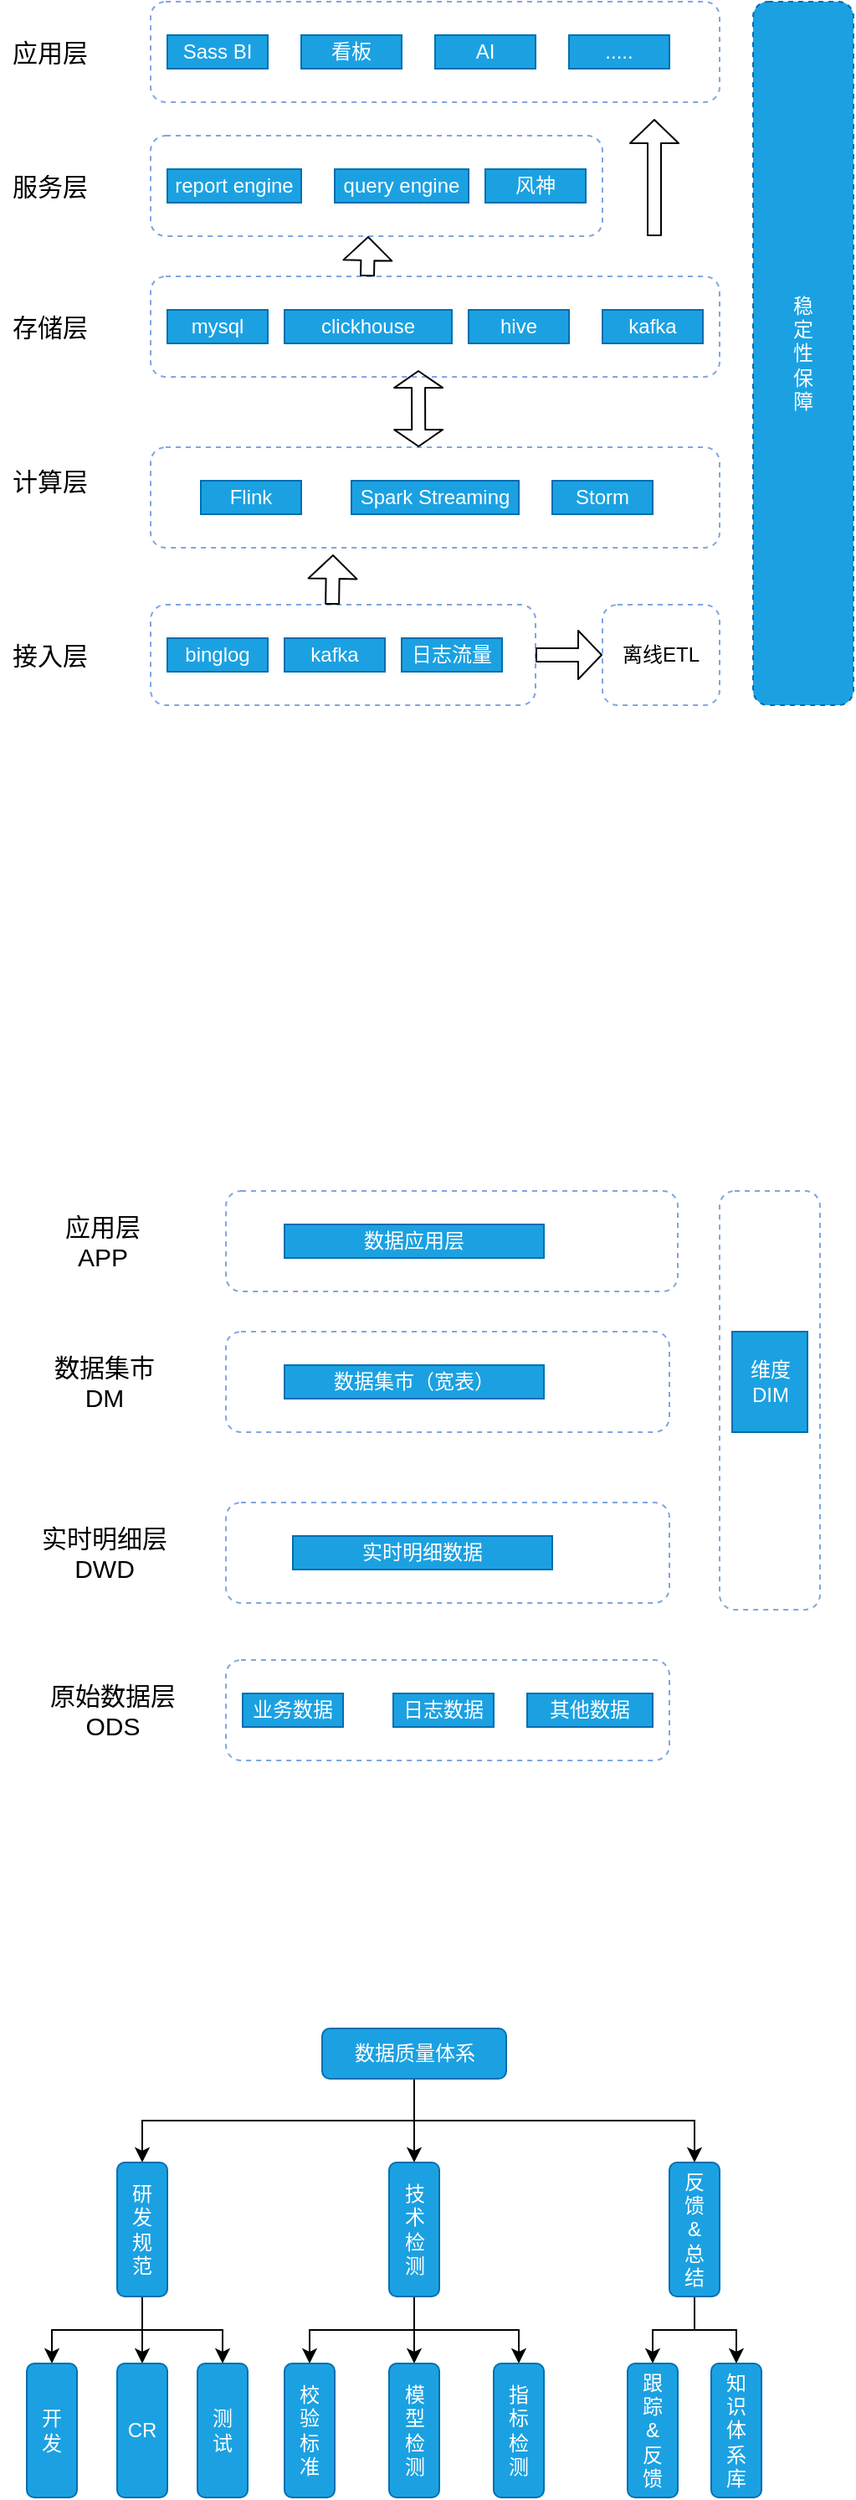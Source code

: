 <mxfile version="13.9.1" type="github">
  <diagram id="M79XpnLEsQZCw-oLoceA" name="Page-1">
    <mxGraphModel dx="1426" dy="826" grid="1" gridSize="10" guides="1" tooltips="1" connect="1" arrows="0" fold="1" page="1" pageScale="1" pageWidth="3300" pageHeight="4681" math="0" shadow="0">
      <root>
        <mxCell id="0" />
        <mxCell id="1" parent="0" />
        <mxCell id="bgfyPfwvlPDdOilsteuH-1" value="" style="rounded=1;whiteSpace=wrap;html=1;dashed=1;strokeColor=#7EA6E0;" parent="1" vertex="1">
          <mxGeometry x="310" y="550" width="230" height="60" as="geometry" />
        </mxCell>
        <mxCell id="bgfyPfwvlPDdOilsteuH-2" value="binglog" style="rounded=0;whiteSpace=wrap;html=1;strokeColor=#006EAF;fillColor=#1ba1e2;fontColor=#ffffff;" parent="1" vertex="1">
          <mxGeometry x="320" y="570" width="60" height="20" as="geometry" />
        </mxCell>
        <mxCell id="bgfyPfwvlPDdOilsteuH-3" value="kafka" style="rounded=0;whiteSpace=wrap;html=1;strokeColor=#006EAF;fillColor=#1ba1e2;fontColor=#ffffff;" parent="1" vertex="1">
          <mxGeometry x="390" y="570" width="60" height="20" as="geometry" />
        </mxCell>
        <mxCell id="bgfyPfwvlPDdOilsteuH-4" value="日志流量" style="rounded=0;whiteSpace=wrap;html=1;strokeColor=#006EAF;fillColor=#1ba1e2;fontColor=#ffffff;" parent="1" vertex="1">
          <mxGeometry x="460" y="570" width="60" height="20" as="geometry" />
        </mxCell>
        <mxCell id="bgfyPfwvlPDdOilsteuH-5" value="&lt;font style=&quot;font-size: 15px&quot;&gt;接入层&lt;/font&gt;" style="text;html=1;strokeColor=none;fillColor=none;align=center;verticalAlign=middle;whiteSpace=wrap;rounded=0;" parent="1" vertex="1">
          <mxGeometry x="220" y="570" width="60" height="20" as="geometry" />
        </mxCell>
        <mxCell id="bgfyPfwvlPDdOilsteuH-6" value="" style="rounded=1;whiteSpace=wrap;html=1;dashed=1;strokeColor=#7EA6E0;" parent="1" vertex="1">
          <mxGeometry x="310" y="456" width="340" height="60" as="geometry" />
        </mxCell>
        <mxCell id="bgfyPfwvlPDdOilsteuH-10" value="Flink" style="rounded=0;whiteSpace=wrap;html=1;strokeColor=#006EAF;fillColor=#1ba1e2;fontColor=#ffffff;" parent="1" vertex="1">
          <mxGeometry x="340" y="476" width="60" height="20" as="geometry" />
        </mxCell>
        <mxCell id="bgfyPfwvlPDdOilsteuH-11" value="Spark Streaming" style="rounded=0;whiteSpace=wrap;html=1;strokeColor=#006EAF;fillColor=#1ba1e2;fontColor=#ffffff;" parent="1" vertex="1">
          <mxGeometry x="430" y="476" width="100" height="20" as="geometry" />
        </mxCell>
        <mxCell id="bgfyPfwvlPDdOilsteuH-12" value="Storm" style="rounded=0;whiteSpace=wrap;html=1;strokeColor=#006EAF;fillColor=#1ba1e2;fontColor=#ffffff;" parent="1" vertex="1">
          <mxGeometry x="550" y="476" width="60" height="20" as="geometry" />
        </mxCell>
        <mxCell id="bgfyPfwvlPDdOilsteuH-13" value="&lt;span style=&quot;font-size: 15px&quot;&gt;计算层&lt;/span&gt;" style="text;html=1;strokeColor=none;fillColor=none;align=center;verticalAlign=middle;whiteSpace=wrap;rounded=0;" parent="1" vertex="1">
          <mxGeometry x="220" y="466" width="60" height="20" as="geometry" />
        </mxCell>
        <mxCell id="bgfyPfwvlPDdOilsteuH-14" value="&lt;span style=&quot;font-size: 15px&quot;&gt;存储层&lt;/span&gt;" style="text;html=1;strokeColor=none;fillColor=none;align=center;verticalAlign=middle;whiteSpace=wrap;rounded=0;" parent="1" vertex="1">
          <mxGeometry x="220" y="374" width="60" height="20" as="geometry" />
        </mxCell>
        <mxCell id="bgfyPfwvlPDdOilsteuH-16" value="" style="rounded=1;whiteSpace=wrap;html=1;dashed=1;strokeColor=#7EA6E0;" parent="1" vertex="1">
          <mxGeometry x="310" y="354" width="340" height="60" as="geometry" />
        </mxCell>
        <mxCell id="bgfyPfwvlPDdOilsteuH-17" value="mysql" style="rounded=0;whiteSpace=wrap;html=1;strokeColor=#006EAF;fillColor=#1ba1e2;fontColor=#ffffff;" parent="1" vertex="1">
          <mxGeometry x="320" y="374" width="60" height="20" as="geometry" />
        </mxCell>
        <mxCell id="bgfyPfwvlPDdOilsteuH-18" value="clickhouse" style="rounded=0;whiteSpace=wrap;html=1;strokeColor=#006EAF;fillColor=#1ba1e2;fontColor=#ffffff;" parent="1" vertex="1">
          <mxGeometry x="390" y="374" width="100" height="20" as="geometry" />
        </mxCell>
        <mxCell id="bgfyPfwvlPDdOilsteuH-19" value="hive" style="rounded=0;whiteSpace=wrap;html=1;strokeColor=#006EAF;fillColor=#1ba1e2;fontColor=#ffffff;" parent="1" vertex="1">
          <mxGeometry x="500" y="374" width="60" height="20" as="geometry" />
        </mxCell>
        <mxCell id="bgfyPfwvlPDdOilsteuH-21" value="kafka" style="rounded=0;whiteSpace=wrap;html=1;strokeColor=#006EAF;fillColor=#1ba1e2;fontColor=#ffffff;" parent="1" vertex="1">
          <mxGeometry x="580" y="374" width="60" height="20" as="geometry" />
        </mxCell>
        <mxCell id="bgfyPfwvlPDdOilsteuH-22" value="&lt;span style=&quot;font-size: 15px&quot;&gt;服务层&lt;/span&gt;" style="text;html=1;strokeColor=none;fillColor=none;align=center;verticalAlign=middle;whiteSpace=wrap;rounded=0;" parent="1" vertex="1">
          <mxGeometry x="220" y="290" width="60" height="20" as="geometry" />
        </mxCell>
        <mxCell id="bgfyPfwvlPDdOilsteuH-23" value="" style="rounded=1;whiteSpace=wrap;html=1;dashed=1;strokeColor=#7EA6E0;" parent="1" vertex="1">
          <mxGeometry x="310" y="270" width="270" height="60" as="geometry" />
        </mxCell>
        <mxCell id="bgfyPfwvlPDdOilsteuH-24" value="report engine" style="rounded=0;whiteSpace=wrap;html=1;strokeColor=#006EAF;fillColor=#1ba1e2;fontColor=#ffffff;" parent="1" vertex="1">
          <mxGeometry x="320" y="290" width="80" height="20" as="geometry" />
        </mxCell>
        <mxCell id="bgfyPfwvlPDdOilsteuH-25" value="query engine" style="rounded=0;whiteSpace=wrap;html=1;strokeColor=#006EAF;fillColor=#1ba1e2;fontColor=#ffffff;" parent="1" vertex="1">
          <mxGeometry x="420" y="290" width="80" height="20" as="geometry" />
        </mxCell>
        <mxCell id="bgfyPfwvlPDdOilsteuH-26" value="风神" style="rounded=0;whiteSpace=wrap;html=1;strokeColor=#006EAF;fillColor=#1ba1e2;fontColor=#ffffff;" parent="1" vertex="1">
          <mxGeometry x="510" y="290" width="60" height="20" as="geometry" />
        </mxCell>
        <mxCell id="bgfyPfwvlPDdOilsteuH-29" value="&lt;span style=&quot;font-size: 15px&quot;&gt;应用层&lt;/span&gt;" style="text;html=1;strokeColor=none;fillColor=none;align=center;verticalAlign=middle;whiteSpace=wrap;rounded=0;" parent="1" vertex="1">
          <mxGeometry x="220" y="210" width="60" height="20" as="geometry" />
        </mxCell>
        <mxCell id="bgfyPfwvlPDdOilsteuH-30" value="" style="shape=flexArrow;endArrow=classic;html=1;width=8;endSize=4.33;exitX=0.472;exitY=0;exitDx=0;exitDy=0;exitPerimeter=0;" parent="1" source="bgfyPfwvlPDdOilsteuH-1" edge="1">
          <mxGeometry width="50" height="50" relative="1" as="geometry">
            <mxPoint x="420" y="550" as="sourcePoint" />
            <mxPoint x="419" y="520" as="targetPoint" />
          </mxGeometry>
        </mxCell>
        <mxCell id="bgfyPfwvlPDdOilsteuH-31" value="离线ETL" style="rounded=1;whiteSpace=wrap;html=1;dashed=1;strokeColor=#7EA6E0;" parent="1" vertex="1">
          <mxGeometry x="580" y="550" width="70" height="60" as="geometry" />
        </mxCell>
        <mxCell id="bgfyPfwvlPDdOilsteuH-32" value="" style="shape=flexArrow;endArrow=classic;html=1;exitX=0.471;exitY=0;exitDx=0;exitDy=0;exitPerimeter=0;startArrow=block;width=8;endSize=3;startSize=3;" parent="1" source="bgfyPfwvlPDdOilsteuH-6" edge="1">
          <mxGeometry width="50" height="50" relative="1" as="geometry">
            <mxPoint x="470" y="447" as="sourcePoint" />
            <mxPoint x="470" y="410" as="targetPoint" />
          </mxGeometry>
        </mxCell>
        <mxCell id="bgfyPfwvlPDdOilsteuH-34" value="" style="rounded=1;whiteSpace=wrap;html=1;dashed=1;strokeColor=#7EA6E0;" parent="1" vertex="1">
          <mxGeometry x="310" y="190" width="340" height="60" as="geometry" />
        </mxCell>
        <mxCell id="bgfyPfwvlPDdOilsteuH-35" value="Sass BI" style="rounded=0;whiteSpace=wrap;html=1;strokeColor=#006EAF;fillColor=#1ba1e2;fontColor=#ffffff;" parent="1" vertex="1">
          <mxGeometry x="320" y="210" width="60" height="20" as="geometry" />
        </mxCell>
        <mxCell id="bgfyPfwvlPDdOilsteuH-36" value="看板" style="rounded=0;whiteSpace=wrap;html=1;strokeColor=#006EAF;fillColor=#1ba1e2;fontColor=#ffffff;" parent="1" vertex="1">
          <mxGeometry x="400" y="210" width="60" height="20" as="geometry" />
        </mxCell>
        <mxCell id="bgfyPfwvlPDdOilsteuH-37" value="AI" style="rounded=0;whiteSpace=wrap;html=1;strokeColor=#006EAF;fillColor=#1ba1e2;fontColor=#ffffff;" parent="1" vertex="1">
          <mxGeometry x="480" y="210" width="60" height="20" as="geometry" />
        </mxCell>
        <mxCell id="bgfyPfwvlPDdOilsteuH-38" value="....." style="rounded=0;whiteSpace=wrap;html=1;strokeColor=#006EAF;fillColor=#1ba1e2;fontColor=#ffffff;" parent="1" vertex="1">
          <mxGeometry x="560" y="210" width="60" height="20" as="geometry" />
        </mxCell>
        <mxCell id="bgfyPfwvlPDdOilsteuH-39" value="" style="shape=flexArrow;endArrow=classic;html=1;width=8;endSize=4.33;exitX=0.472;exitY=0;exitDx=0;exitDy=0;exitPerimeter=0;" parent="1" edge="1">
          <mxGeometry width="50" height="50" relative="1" as="geometry">
            <mxPoint x="439.5" y="354" as="sourcePoint" />
            <mxPoint x="440" y="330" as="targetPoint" />
          </mxGeometry>
        </mxCell>
        <mxCell id="bgfyPfwvlPDdOilsteuH-40" value="" style="shape=flexArrow;endArrow=classic;html=1;width=8;endSize=4.33;" parent="1" edge="1">
          <mxGeometry width="50" height="50" relative="1" as="geometry">
            <mxPoint x="611" y="330" as="sourcePoint" />
            <mxPoint x="611" y="260" as="targetPoint" />
          </mxGeometry>
        </mxCell>
        <mxCell id="bgfyPfwvlPDdOilsteuH-43" value="" style="shape=flexArrow;endArrow=classic;html=1;width=8;endSize=4.33;exitX=1;exitY=0.5;exitDx=0;exitDy=0;entryX=0;entryY=0.5;entryDx=0;entryDy=0;" parent="1" source="bgfyPfwvlPDdOilsteuH-1" target="bgfyPfwvlPDdOilsteuH-31" edge="1">
          <mxGeometry width="50" height="50" relative="1" as="geometry">
            <mxPoint x="560" y="595" as="sourcePoint" />
            <mxPoint x="560" y="565" as="targetPoint" />
          </mxGeometry>
        </mxCell>
        <mxCell id="bgfyPfwvlPDdOilsteuH-78" value="" style="rounded=1;whiteSpace=wrap;html=1;dashed=1;strokeColor=#7EA6E0;" parent="1" vertex="1">
          <mxGeometry x="355" y="1180" width="265" height="60" as="geometry" />
        </mxCell>
        <mxCell id="bgfyPfwvlPDdOilsteuH-79" value="业务数据" style="rounded=0;whiteSpace=wrap;html=1;strokeColor=#006EAF;fillColor=#1ba1e2;fontColor=#ffffff;" parent="1" vertex="1">
          <mxGeometry x="365" y="1200" width="60" height="20" as="geometry" />
        </mxCell>
        <mxCell id="bgfyPfwvlPDdOilsteuH-80" value="日志数据" style="rounded=0;whiteSpace=wrap;html=1;strokeColor=#006EAF;fillColor=#1ba1e2;fontColor=#ffffff;" parent="1" vertex="1">
          <mxGeometry x="455" y="1200" width="60" height="20" as="geometry" />
        </mxCell>
        <mxCell id="bgfyPfwvlPDdOilsteuH-82" value="&lt;span style=&quot;font-size: 15px&quot;&gt;原始数据层&lt;br&gt;ODS&lt;/span&gt;" style="text;html=1;strokeColor=none;fillColor=none;align=center;verticalAlign=middle;whiteSpace=wrap;rounded=0;" parent="1" vertex="1">
          <mxGeometry x="240" y="1200" width="95" height="20" as="geometry" />
        </mxCell>
        <mxCell id="bgfyPfwvlPDdOilsteuH-83" value="" style="rounded=1;whiteSpace=wrap;html=1;dashed=1;strokeColor=#7EA6E0;" parent="1" vertex="1">
          <mxGeometry x="355" y="1086" width="265" height="60" as="geometry" />
        </mxCell>
        <mxCell id="bgfyPfwvlPDdOilsteuH-84" value="实时明细数据" style="rounded=0;whiteSpace=wrap;html=1;strokeColor=#006EAF;fillColor=#1ba1e2;fontColor=#ffffff;" parent="1" vertex="1">
          <mxGeometry x="395" y="1106" width="155" height="20" as="geometry" />
        </mxCell>
        <mxCell id="bgfyPfwvlPDdOilsteuH-89" value="" style="rounded=1;whiteSpace=wrap;html=1;dashed=1;strokeColor=#7EA6E0;" parent="1" vertex="1">
          <mxGeometry x="355" y="984" width="265" height="60" as="geometry" />
        </mxCell>
        <mxCell id="bgfyPfwvlPDdOilsteuH-94" value="&lt;span style=&quot;font-size: 15px&quot;&gt;数据集市&lt;br&gt;DM&lt;/span&gt;" style="text;html=1;strokeColor=none;fillColor=none;align=center;verticalAlign=middle;whiteSpace=wrap;rounded=0;" parent="1" vertex="1">
          <mxGeometry x="240" y="1004" width="85" height="20" as="geometry" />
        </mxCell>
        <mxCell id="bgfyPfwvlPDdOilsteuH-95" value="" style="rounded=1;whiteSpace=wrap;html=1;dashed=1;strokeColor=#7EA6E0;" parent="1" vertex="1">
          <mxGeometry x="355" y="900" width="270" height="60" as="geometry" />
        </mxCell>
        <mxCell id="bgfyPfwvlPDdOilsteuH-111" value="&lt;span style=&quot;font-size: 15px&quot;&gt;实时明细层&lt;br&gt;DWD&lt;/span&gt;" style="text;html=1;strokeColor=none;fillColor=none;align=center;verticalAlign=middle;whiteSpace=wrap;rounded=0;" parent="1" vertex="1">
          <mxGeometry x="240" y="1106" width="85" height="20" as="geometry" />
        </mxCell>
        <mxCell id="bgfyPfwvlPDdOilsteuH-112" value="其他数据" style="rounded=0;whiteSpace=wrap;html=1;strokeColor=#006EAF;fillColor=#1ba1e2;fontColor=#ffffff;" parent="1" vertex="1">
          <mxGeometry x="535" y="1200" width="75" height="20" as="geometry" />
        </mxCell>
        <mxCell id="PipZsdS4lfU_SCJFxtn--1" value="数据集市（宽表）" style="rounded=0;whiteSpace=wrap;html=1;strokeColor=#006EAF;fillColor=#1ba1e2;fontColor=#ffffff;" vertex="1" parent="1">
          <mxGeometry x="390" y="1004" width="155" height="20" as="geometry" />
        </mxCell>
        <mxCell id="PipZsdS4lfU_SCJFxtn--2" value="&lt;span style=&quot;font-size: 15px&quot;&gt;应用层&lt;br&gt;APP&lt;/span&gt;" style="text;html=1;strokeColor=none;fillColor=none;align=center;verticalAlign=middle;whiteSpace=wrap;rounded=0;" vertex="1" parent="1">
          <mxGeometry x="250" y="920" width="62.5" height="20" as="geometry" />
        </mxCell>
        <mxCell id="PipZsdS4lfU_SCJFxtn--3" value="数据应用层" style="rounded=0;whiteSpace=wrap;html=1;strokeColor=#006EAF;fillColor=#1ba1e2;fontColor=#ffffff;" vertex="1" parent="1">
          <mxGeometry x="390" y="920" width="155" height="20" as="geometry" />
        </mxCell>
        <mxCell id="PipZsdS4lfU_SCJFxtn--6" value="" style="rounded=1;whiteSpace=wrap;html=1;dashed=1;strokeColor=#7EA6E0;" vertex="1" parent="1">
          <mxGeometry x="650" y="900" width="60" height="250" as="geometry" />
        </mxCell>
        <mxCell id="PipZsdS4lfU_SCJFxtn--7" value="维度&lt;br&gt;DIM" style="rounded=0;whiteSpace=wrap;html=1;strokeColor=#006EAF;fillColor=#1ba1e2;fontColor=#ffffff;" vertex="1" parent="1">
          <mxGeometry x="657.5" y="984" width="45" height="60" as="geometry" />
        </mxCell>
        <mxCell id="PipZsdS4lfU_SCJFxtn--8" value="稳&lt;br&gt;定&lt;br&gt;性&lt;br&gt;保&lt;br&gt;障" style="rounded=1;whiteSpace=wrap;html=1;dashed=1;strokeColor=#006EAF;fillColor=#1ba1e2;fontColor=#ffffff;" vertex="1" parent="1">
          <mxGeometry x="670" y="190" width="60" height="420" as="geometry" />
        </mxCell>
        <mxCell id="PipZsdS4lfU_SCJFxtn--13" style="edgeStyle=orthogonalEdgeStyle;rounded=0;orthogonalLoop=1;jettySize=auto;html=1;exitX=0.5;exitY=1;exitDx=0;exitDy=0;entryX=0.5;entryY=0;entryDx=0;entryDy=0;" edge="1" parent="1" source="PipZsdS4lfU_SCJFxtn--9" target="PipZsdS4lfU_SCJFxtn--10">
          <mxGeometry relative="1" as="geometry" />
        </mxCell>
        <mxCell id="PipZsdS4lfU_SCJFxtn--14" style="edgeStyle=orthogonalEdgeStyle;rounded=0;orthogonalLoop=1;jettySize=auto;html=1;exitX=0.5;exitY=1;exitDx=0;exitDy=0;entryX=0.5;entryY=0;entryDx=0;entryDy=0;" edge="1" parent="1" source="PipZsdS4lfU_SCJFxtn--9" target="PipZsdS4lfU_SCJFxtn--11">
          <mxGeometry relative="1" as="geometry" />
        </mxCell>
        <mxCell id="PipZsdS4lfU_SCJFxtn--15" style="edgeStyle=orthogonalEdgeStyle;rounded=0;orthogonalLoop=1;jettySize=auto;html=1;exitX=0.5;exitY=1;exitDx=0;exitDy=0;entryX=0.5;entryY=0;entryDx=0;entryDy=0;" edge="1" parent="1" source="PipZsdS4lfU_SCJFxtn--9" target="PipZsdS4lfU_SCJFxtn--12">
          <mxGeometry relative="1" as="geometry" />
        </mxCell>
        <mxCell id="PipZsdS4lfU_SCJFxtn--9" value="数据质量体系" style="rounded=1;whiteSpace=wrap;html=1;fillColor=#1ba1e2;strokeColor=#006EAF;fontColor=#ffffff;" vertex="1" parent="1">
          <mxGeometry x="412.5" y="1400" width="110" height="30" as="geometry" />
        </mxCell>
        <mxCell id="PipZsdS4lfU_SCJFxtn--24" style="edgeStyle=orthogonalEdgeStyle;rounded=0;orthogonalLoop=1;jettySize=auto;html=1;exitX=0.5;exitY=1;exitDx=0;exitDy=0;entryX=0.5;entryY=0;entryDx=0;entryDy=0;" edge="1" parent="1" source="PipZsdS4lfU_SCJFxtn--10" target="PipZsdS4lfU_SCJFxtn--21">
          <mxGeometry relative="1" as="geometry" />
        </mxCell>
        <mxCell id="PipZsdS4lfU_SCJFxtn--25" style="edgeStyle=orthogonalEdgeStyle;rounded=0;orthogonalLoop=1;jettySize=auto;html=1;exitX=0.5;exitY=1;exitDx=0;exitDy=0;entryX=0.5;entryY=0;entryDx=0;entryDy=0;" edge="1" parent="1" source="PipZsdS4lfU_SCJFxtn--10" target="PipZsdS4lfU_SCJFxtn--22">
          <mxGeometry relative="1" as="geometry" />
        </mxCell>
        <mxCell id="PipZsdS4lfU_SCJFxtn--26" style="edgeStyle=orthogonalEdgeStyle;rounded=0;orthogonalLoop=1;jettySize=auto;html=1;exitX=0.5;exitY=1;exitDx=0;exitDy=0;" edge="1" parent="1" source="PipZsdS4lfU_SCJFxtn--10" target="PipZsdS4lfU_SCJFxtn--23">
          <mxGeometry relative="1" as="geometry" />
        </mxCell>
        <mxCell id="PipZsdS4lfU_SCJFxtn--10" value="研&lt;br&gt;发&lt;br&gt;规&lt;br&gt;范" style="rounded=1;whiteSpace=wrap;html=1;fillColor=#1ba1e2;strokeColor=#006EAF;fontColor=#ffffff;" vertex="1" parent="1">
          <mxGeometry x="290" y="1480" width="30" height="80" as="geometry" />
        </mxCell>
        <mxCell id="PipZsdS4lfU_SCJFxtn--27" style="edgeStyle=orthogonalEdgeStyle;rounded=0;orthogonalLoop=1;jettySize=auto;html=1;exitX=0.5;exitY=1;exitDx=0;exitDy=0;entryX=0.5;entryY=0;entryDx=0;entryDy=0;" edge="1" parent="1" source="PipZsdS4lfU_SCJFxtn--11" target="PipZsdS4lfU_SCJFxtn--19">
          <mxGeometry relative="1" as="geometry" />
        </mxCell>
        <mxCell id="PipZsdS4lfU_SCJFxtn--28" style="edgeStyle=orthogonalEdgeStyle;rounded=0;orthogonalLoop=1;jettySize=auto;html=1;exitX=0.5;exitY=1;exitDx=0;exitDy=0;entryX=0.5;entryY=0;entryDx=0;entryDy=0;" edge="1" parent="1" source="PipZsdS4lfU_SCJFxtn--11" target="PipZsdS4lfU_SCJFxtn--18">
          <mxGeometry relative="1" as="geometry" />
        </mxCell>
        <mxCell id="PipZsdS4lfU_SCJFxtn--29" style="edgeStyle=orthogonalEdgeStyle;rounded=0;orthogonalLoop=1;jettySize=auto;html=1;exitX=0.5;exitY=1;exitDx=0;exitDy=0;" edge="1" parent="1" source="PipZsdS4lfU_SCJFxtn--11" target="PipZsdS4lfU_SCJFxtn--20">
          <mxGeometry relative="1" as="geometry" />
        </mxCell>
        <mxCell id="PipZsdS4lfU_SCJFxtn--11" value="技&lt;br&gt;术&lt;br&gt;检&lt;br&gt;测" style="rounded=1;whiteSpace=wrap;html=1;fillColor=#1ba1e2;strokeColor=#006EAF;fontColor=#ffffff;" vertex="1" parent="1">
          <mxGeometry x="452.5" y="1480" width="30" height="80" as="geometry" />
        </mxCell>
        <mxCell id="PipZsdS4lfU_SCJFxtn--32" style="edgeStyle=orthogonalEdgeStyle;rounded=0;orthogonalLoop=1;jettySize=auto;html=1;exitX=0.5;exitY=1;exitDx=0;exitDy=0;entryX=0.5;entryY=0;entryDx=0;entryDy=0;" edge="1" parent="1" source="PipZsdS4lfU_SCJFxtn--12" target="PipZsdS4lfU_SCJFxtn--30">
          <mxGeometry relative="1" as="geometry" />
        </mxCell>
        <mxCell id="PipZsdS4lfU_SCJFxtn--33" style="edgeStyle=orthogonalEdgeStyle;rounded=0;orthogonalLoop=1;jettySize=auto;html=1;exitX=0.5;exitY=1;exitDx=0;exitDy=0;entryX=0.5;entryY=0;entryDx=0;entryDy=0;" edge="1" parent="1" source="PipZsdS4lfU_SCJFxtn--12" target="PipZsdS4lfU_SCJFxtn--31">
          <mxGeometry relative="1" as="geometry" />
        </mxCell>
        <mxCell id="PipZsdS4lfU_SCJFxtn--12" value="反&lt;br&gt;馈&lt;br&gt;&amp;amp;&lt;br&gt;总&lt;br&gt;结" style="rounded=1;whiteSpace=wrap;html=1;fillColor=#1ba1e2;strokeColor=#006EAF;fontColor=#ffffff;" vertex="1" parent="1">
          <mxGeometry x="620" y="1480" width="30" height="80" as="geometry" />
        </mxCell>
        <mxCell id="PipZsdS4lfU_SCJFxtn--18" value="模&lt;br&gt;型&lt;br&gt;检&lt;br&gt;测" style="rounded=1;whiteSpace=wrap;html=1;fillColor=#1ba1e2;strokeColor=#006EAF;fontColor=#ffffff;" vertex="1" parent="1">
          <mxGeometry x="452.5" y="1600" width="30" height="80" as="geometry" />
        </mxCell>
        <mxCell id="PipZsdS4lfU_SCJFxtn--19" value="校&lt;br&gt;验&lt;br&gt;标&lt;br&gt;准" style="rounded=1;whiteSpace=wrap;html=1;fillColor=#1ba1e2;strokeColor=#006EAF;fontColor=#ffffff;" vertex="1" parent="1">
          <mxGeometry x="390" y="1600" width="30" height="80" as="geometry" />
        </mxCell>
        <mxCell id="PipZsdS4lfU_SCJFxtn--20" value="指&lt;br&gt;标&lt;br&gt;检&lt;br&gt;测" style="rounded=1;whiteSpace=wrap;html=1;fillColor=#1ba1e2;strokeColor=#006EAF;fontColor=#ffffff;" vertex="1" parent="1">
          <mxGeometry x="515" y="1600" width="30" height="80" as="geometry" />
        </mxCell>
        <mxCell id="PipZsdS4lfU_SCJFxtn--21" value="开&lt;br&gt;发" style="rounded=1;whiteSpace=wrap;html=1;fillColor=#1ba1e2;strokeColor=#006EAF;fontColor=#ffffff;" vertex="1" parent="1">
          <mxGeometry x="236" y="1600" width="30" height="80" as="geometry" />
        </mxCell>
        <mxCell id="PipZsdS4lfU_SCJFxtn--22" value="CR" style="rounded=1;whiteSpace=wrap;html=1;fillColor=#1ba1e2;strokeColor=#006EAF;fontColor=#ffffff;" vertex="1" parent="1">
          <mxGeometry x="290" y="1600" width="30" height="80" as="geometry" />
        </mxCell>
        <mxCell id="PipZsdS4lfU_SCJFxtn--23" value="测&lt;br&gt;试" style="rounded=1;whiteSpace=wrap;html=1;fillColor=#1ba1e2;strokeColor=#006EAF;fontColor=#ffffff;" vertex="1" parent="1">
          <mxGeometry x="338" y="1600" width="30" height="80" as="geometry" />
        </mxCell>
        <mxCell id="PipZsdS4lfU_SCJFxtn--30" value="跟&lt;br&gt;踪&lt;br&gt;&amp;amp;&lt;br&gt;反&lt;br&gt;馈" style="rounded=1;whiteSpace=wrap;html=1;fillColor=#1ba1e2;strokeColor=#006EAF;fontColor=#ffffff;" vertex="1" parent="1">
          <mxGeometry x="595" y="1600" width="30" height="80" as="geometry" />
        </mxCell>
        <mxCell id="PipZsdS4lfU_SCJFxtn--31" value="知&lt;br&gt;识&lt;br&gt;体&lt;br&gt;系&lt;br&gt;库" style="rounded=1;whiteSpace=wrap;html=1;fillColor=#1ba1e2;strokeColor=#006EAF;fontColor=#ffffff;" vertex="1" parent="1">
          <mxGeometry x="645" y="1600" width="30" height="80" as="geometry" />
        </mxCell>
      </root>
    </mxGraphModel>
  </diagram>
</mxfile>
